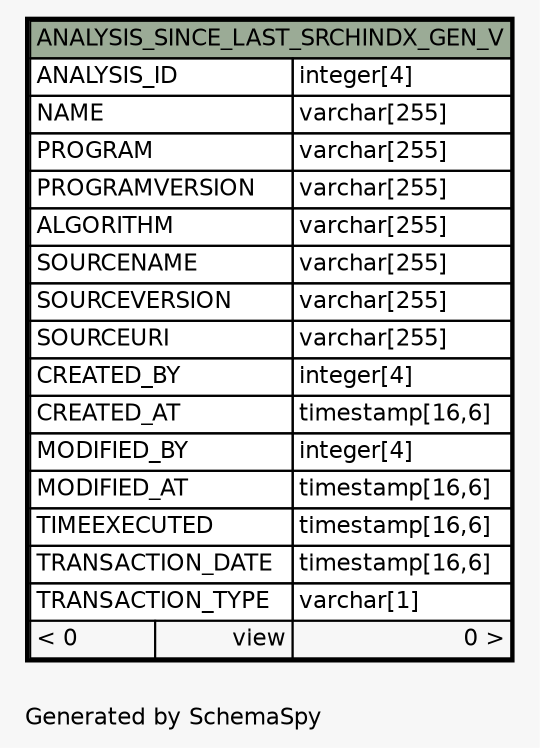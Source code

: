 // dot 2.38.0 on Windows 10 10.0
// SchemaSpy rev Unknown
digraph "oneDegreeRelationshipsDiagram" {
  graph [
    rankdir="RL"
    bgcolor="#f7f7f7"
    label="\nGenerated by SchemaSpy"
    labeljust="l"
    nodesep="0.18"
    ranksep="0.46"
    fontname="Helvetica"
    fontsize="11"
  ];
  node [
    fontname="Helvetica"
    fontsize="11"
    shape="plaintext"
  ];
  edge [
    arrowsize="0.8"
  ];
  "ANALYSIS_SINCE_LAST_SRCHINDX_GEN_V" [
    label=<
    <TABLE BORDER="2" CELLBORDER="1" CELLSPACING="0" BGCOLOR="#ffffff">
      <TR><TD COLSPAN="3" BGCOLOR="#9bab96" ALIGN="CENTER">ANALYSIS_SINCE_LAST_SRCHINDX_GEN_V</TD></TR>
      <TR><TD PORT="ANALYSIS_ID" COLSPAN="2" ALIGN="LEFT">ANALYSIS_ID</TD><TD PORT="ANALYSIS_ID.type" ALIGN="LEFT">integer[4]</TD></TR>
      <TR><TD PORT="NAME" COLSPAN="2" ALIGN="LEFT">NAME</TD><TD PORT="NAME.type" ALIGN="LEFT">varchar[255]</TD></TR>
      <TR><TD PORT="PROGRAM" COLSPAN="2" ALIGN="LEFT">PROGRAM</TD><TD PORT="PROGRAM.type" ALIGN="LEFT">varchar[255]</TD></TR>
      <TR><TD PORT="PROGRAMVERSION" COLSPAN="2" ALIGN="LEFT">PROGRAMVERSION</TD><TD PORT="PROGRAMVERSION.type" ALIGN="LEFT">varchar[255]</TD></TR>
      <TR><TD PORT="ALGORITHM" COLSPAN="2" ALIGN="LEFT">ALGORITHM</TD><TD PORT="ALGORITHM.type" ALIGN="LEFT">varchar[255]</TD></TR>
      <TR><TD PORT="SOURCENAME" COLSPAN="2" ALIGN="LEFT">SOURCENAME</TD><TD PORT="SOURCENAME.type" ALIGN="LEFT">varchar[255]</TD></TR>
      <TR><TD PORT="SOURCEVERSION" COLSPAN="2" ALIGN="LEFT">SOURCEVERSION</TD><TD PORT="SOURCEVERSION.type" ALIGN="LEFT">varchar[255]</TD></TR>
      <TR><TD PORT="SOURCEURI" COLSPAN="2" ALIGN="LEFT">SOURCEURI</TD><TD PORT="SOURCEURI.type" ALIGN="LEFT">varchar[255]</TD></TR>
      <TR><TD PORT="CREATED_BY" COLSPAN="2" ALIGN="LEFT">CREATED_BY</TD><TD PORT="CREATED_BY.type" ALIGN="LEFT">integer[4]</TD></TR>
      <TR><TD PORT="CREATED_AT" COLSPAN="2" ALIGN="LEFT">CREATED_AT</TD><TD PORT="CREATED_AT.type" ALIGN="LEFT">timestamp[16,6]</TD></TR>
      <TR><TD PORT="MODIFIED_BY" COLSPAN="2" ALIGN="LEFT">MODIFIED_BY</TD><TD PORT="MODIFIED_BY.type" ALIGN="LEFT">integer[4]</TD></TR>
      <TR><TD PORT="MODIFIED_AT" COLSPAN="2" ALIGN="LEFT">MODIFIED_AT</TD><TD PORT="MODIFIED_AT.type" ALIGN="LEFT">timestamp[16,6]</TD></TR>
      <TR><TD PORT="TIMEEXECUTED" COLSPAN="2" ALIGN="LEFT">TIMEEXECUTED</TD><TD PORT="TIMEEXECUTED.type" ALIGN="LEFT">timestamp[16,6]</TD></TR>
      <TR><TD PORT="TRANSACTION_DATE" COLSPAN="2" ALIGN="LEFT">TRANSACTION_DATE</TD><TD PORT="TRANSACTION_DATE.type" ALIGN="LEFT">timestamp[16,6]</TD></TR>
      <TR><TD PORT="TRANSACTION_TYPE" COLSPAN="2" ALIGN="LEFT">TRANSACTION_TYPE</TD><TD PORT="TRANSACTION_TYPE.type" ALIGN="LEFT">varchar[1]</TD></TR>
      <TR><TD ALIGN="LEFT" BGCOLOR="#f7f7f7">&lt; 0</TD><TD ALIGN="RIGHT" BGCOLOR="#f7f7f7">view</TD><TD ALIGN="RIGHT" BGCOLOR="#f7f7f7">0 &gt;</TD></TR>
    </TABLE>>
    URL="ANALYSIS_SINCE_LAST_SRCHINDX_GEN_V.html"
    tooltip="ANALYSIS_SINCE_LAST_SRCHINDX_GEN_V"
  ];
}
